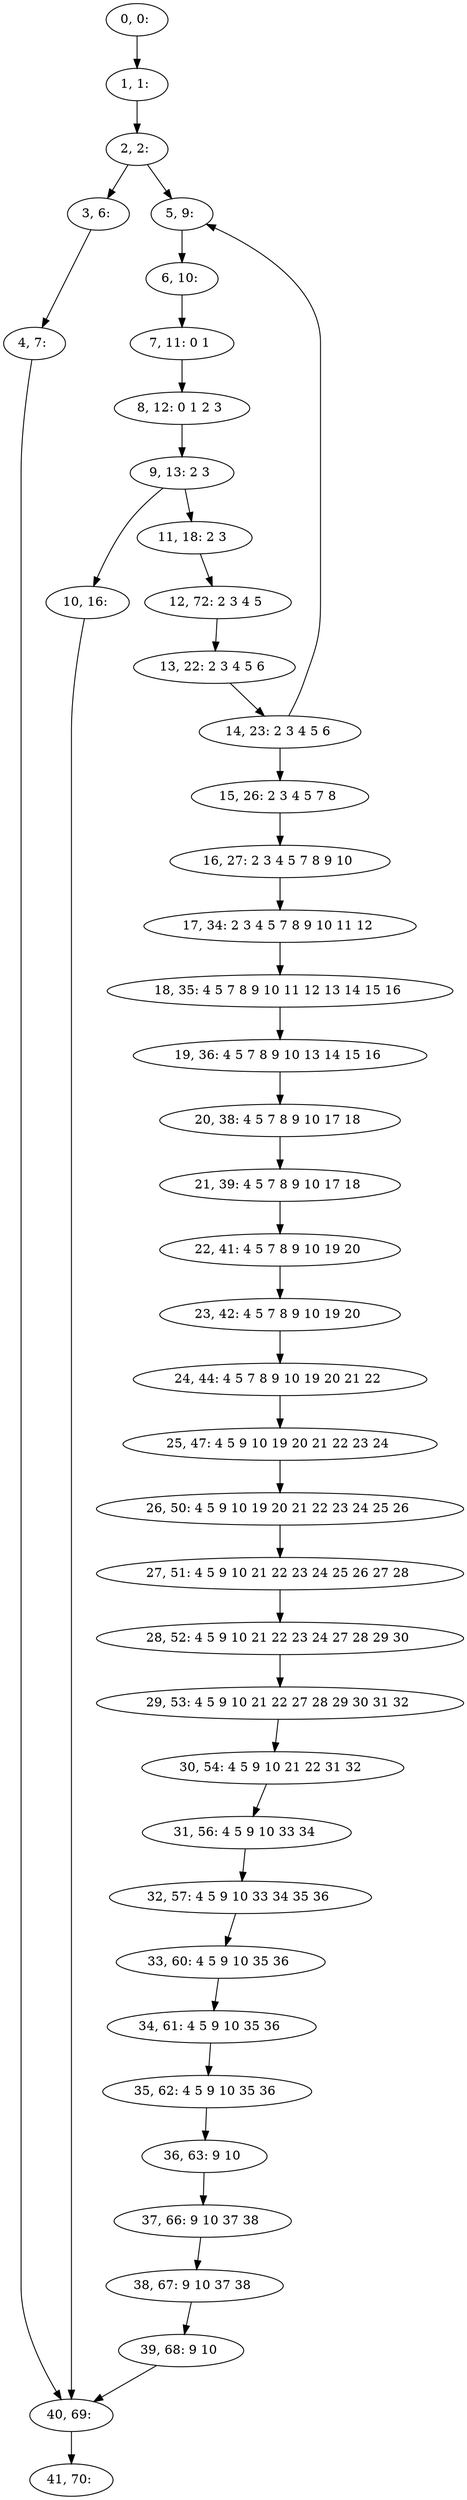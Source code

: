 digraph G {
0[label="0, 0: "];
1[label="1, 1: "];
2[label="2, 2: "];
3[label="3, 6: "];
4[label="4, 7: "];
5[label="5, 9: "];
6[label="6, 10: "];
7[label="7, 11: 0 1 "];
8[label="8, 12: 0 1 2 3 "];
9[label="9, 13: 2 3 "];
10[label="10, 16: "];
11[label="11, 18: 2 3 "];
12[label="12, 72: 2 3 4 5 "];
13[label="13, 22: 2 3 4 5 6 "];
14[label="14, 23: 2 3 4 5 6 "];
15[label="15, 26: 2 3 4 5 7 8 "];
16[label="16, 27: 2 3 4 5 7 8 9 10 "];
17[label="17, 34: 2 3 4 5 7 8 9 10 11 12 "];
18[label="18, 35: 4 5 7 8 9 10 11 12 13 14 15 16 "];
19[label="19, 36: 4 5 7 8 9 10 13 14 15 16 "];
20[label="20, 38: 4 5 7 8 9 10 17 18 "];
21[label="21, 39: 4 5 7 8 9 10 17 18 "];
22[label="22, 41: 4 5 7 8 9 10 19 20 "];
23[label="23, 42: 4 5 7 8 9 10 19 20 "];
24[label="24, 44: 4 5 7 8 9 10 19 20 21 22 "];
25[label="25, 47: 4 5 9 10 19 20 21 22 23 24 "];
26[label="26, 50: 4 5 9 10 19 20 21 22 23 24 25 26 "];
27[label="27, 51: 4 5 9 10 21 22 23 24 25 26 27 28 "];
28[label="28, 52: 4 5 9 10 21 22 23 24 27 28 29 30 "];
29[label="29, 53: 4 5 9 10 21 22 27 28 29 30 31 32 "];
30[label="30, 54: 4 5 9 10 21 22 31 32 "];
31[label="31, 56: 4 5 9 10 33 34 "];
32[label="32, 57: 4 5 9 10 33 34 35 36 "];
33[label="33, 60: 4 5 9 10 35 36 "];
34[label="34, 61: 4 5 9 10 35 36 "];
35[label="35, 62: 4 5 9 10 35 36 "];
36[label="36, 63: 9 10 "];
37[label="37, 66: 9 10 37 38 "];
38[label="38, 67: 9 10 37 38 "];
39[label="39, 68: 9 10 "];
40[label="40, 69: "];
41[label="41, 70: "];
0->1 ;
1->2 ;
2->3 ;
2->5 ;
3->4 ;
4->40 ;
5->6 ;
6->7 ;
7->8 ;
8->9 ;
9->10 ;
9->11 ;
10->40 ;
11->12 ;
12->13 ;
13->14 ;
14->15 ;
14->5 ;
15->16 ;
16->17 ;
17->18 ;
18->19 ;
19->20 ;
20->21 ;
21->22 ;
22->23 ;
23->24 ;
24->25 ;
25->26 ;
26->27 ;
27->28 ;
28->29 ;
29->30 ;
30->31 ;
31->32 ;
32->33 ;
33->34 ;
34->35 ;
35->36 ;
36->37 ;
37->38 ;
38->39 ;
39->40 ;
40->41 ;
}
